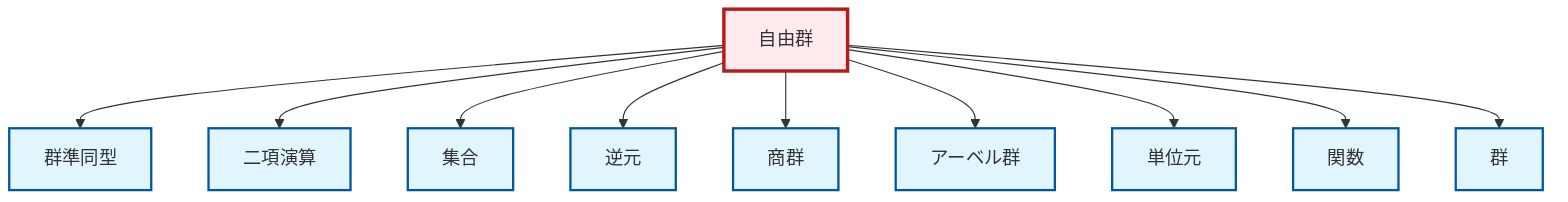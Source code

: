 graph TD
    classDef definition fill:#e1f5fe,stroke:#01579b,stroke-width:2px
    classDef theorem fill:#f3e5f5,stroke:#4a148c,stroke-width:2px
    classDef axiom fill:#fff3e0,stroke:#e65100,stroke-width:2px
    classDef example fill:#e8f5e9,stroke:#1b5e20,stroke-width:2px
    classDef current fill:#ffebee,stroke:#b71c1c,stroke-width:3px
    def-inverse-element["逆元"]:::definition
    def-free-group["自由群"]:::definition
    def-group["群"]:::definition
    def-set["集合"]:::definition
    def-binary-operation["二項演算"]:::definition
    def-abelian-group["アーベル群"]:::definition
    def-function["関数"]:::definition
    def-quotient-group["商群"]:::definition
    def-homomorphism["群準同型"]:::definition
    def-identity-element["単位元"]:::definition
    def-free-group --> def-homomorphism
    def-free-group --> def-binary-operation
    def-free-group --> def-set
    def-free-group --> def-inverse-element
    def-free-group --> def-quotient-group
    def-free-group --> def-abelian-group
    def-free-group --> def-identity-element
    def-free-group --> def-function
    def-free-group --> def-group
    class def-free-group current